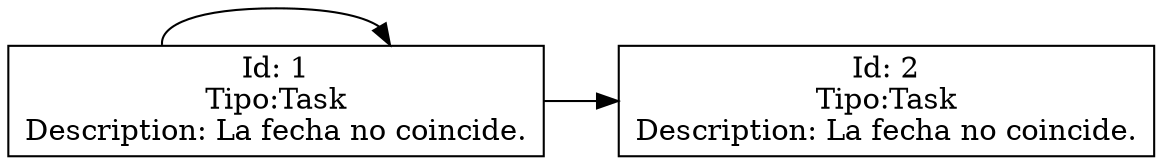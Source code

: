 digraph A{
rankdir = LR;
node [shape = box label = "Id: 1\nTipo:Task\nDescription: La fecha no coincide."]1
node [shape = box label = "Id: 1\nTipo:Task\nDescription: Carnet no encontrado."]1
node [shape = box label = "Id: 2\nTipo:Task\nDescription: La fecha no coincide."]2
1 -> 1
1 -> 2
}